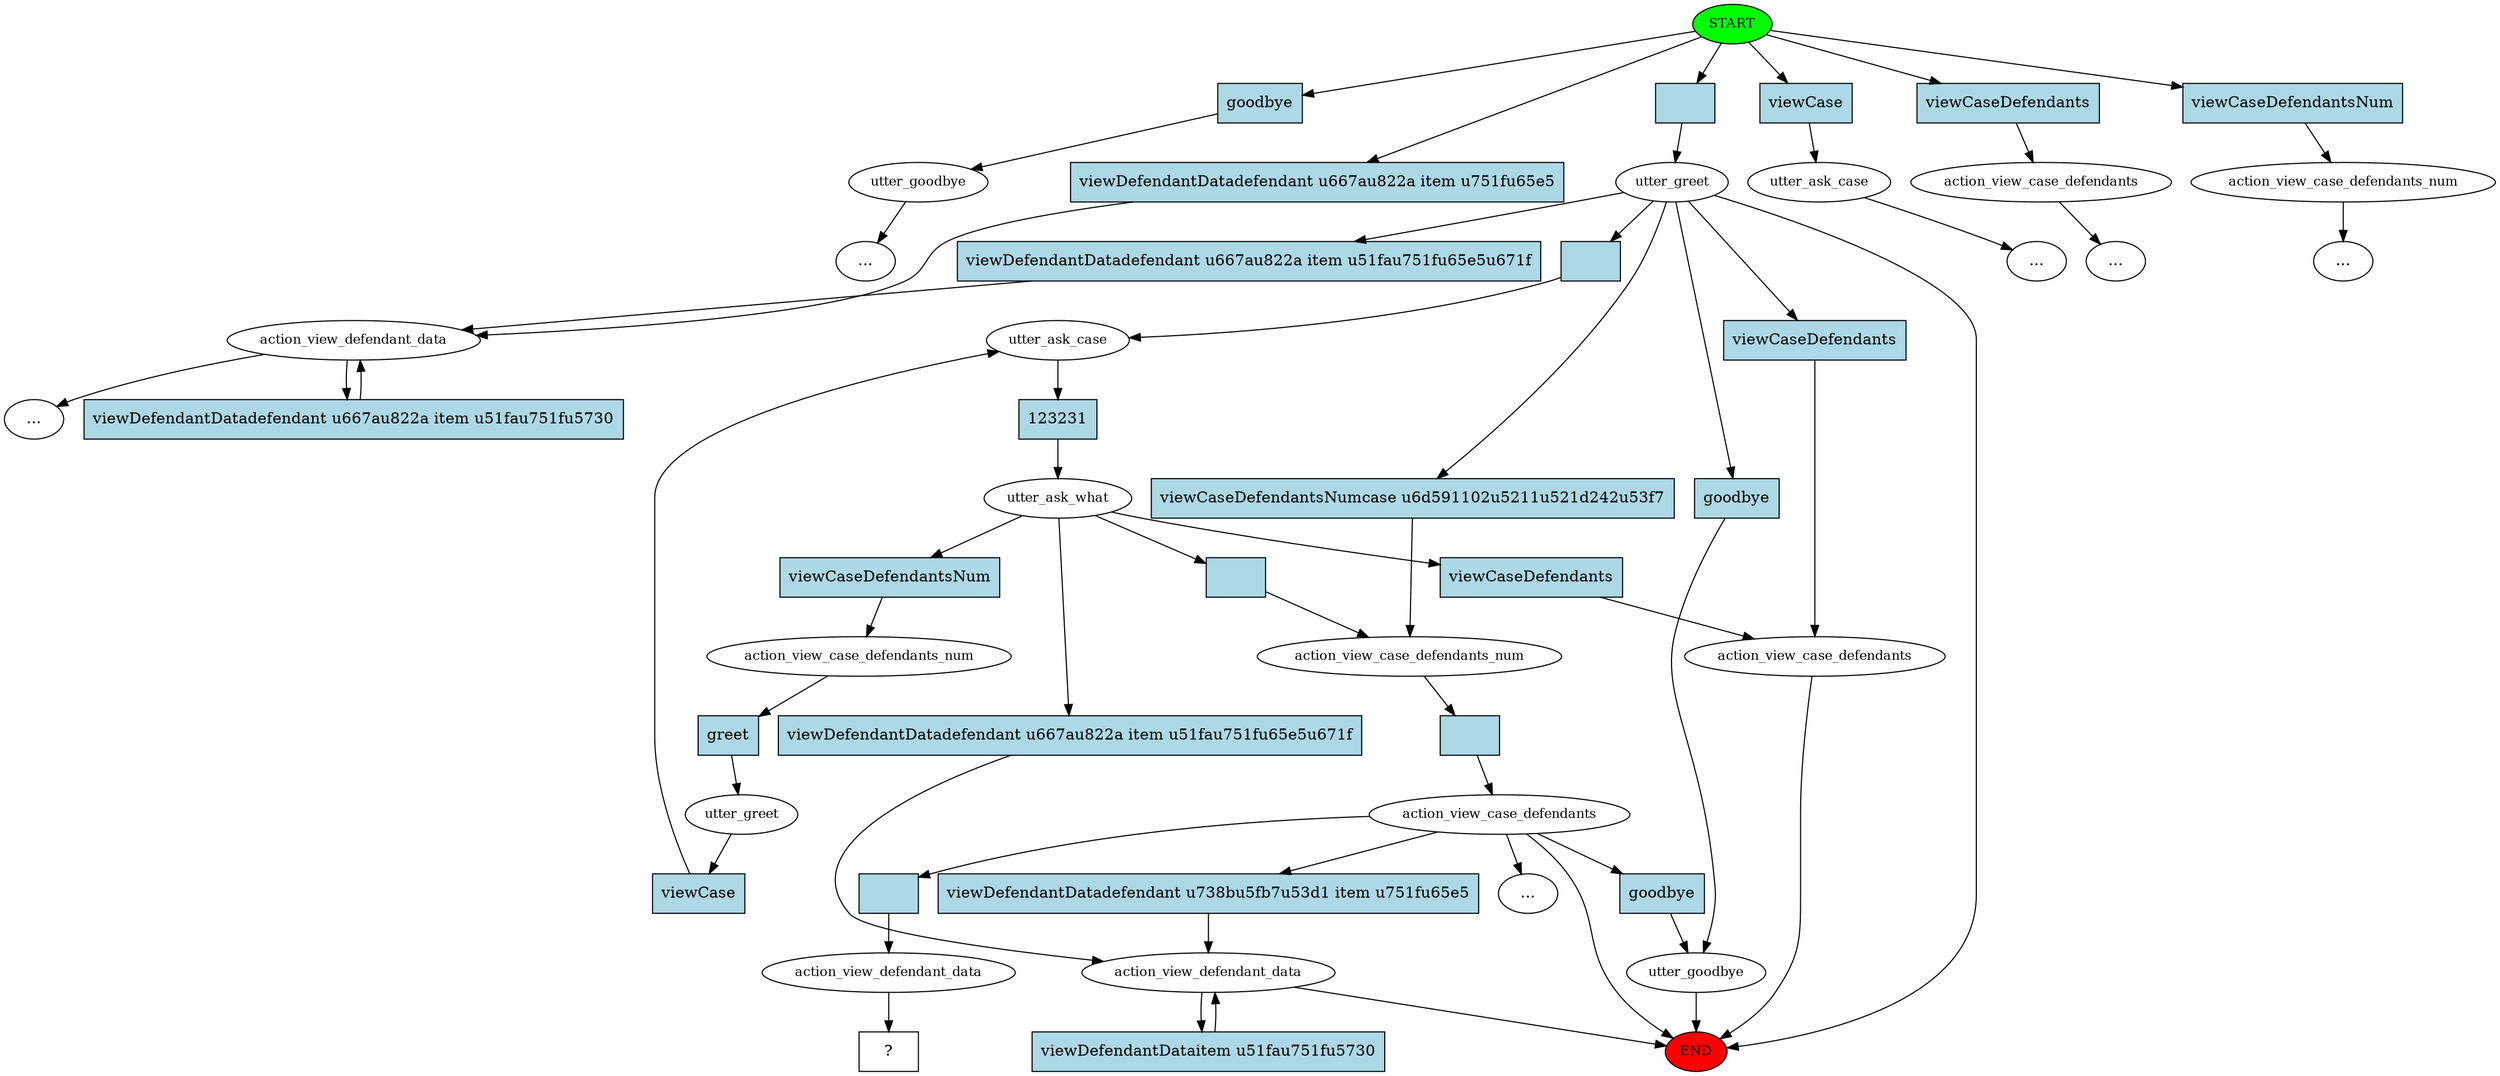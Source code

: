 digraph  {
0 [class="start active", fillcolor=green, fontsize=12, label=START, style=filled];
"-1" [class=end, fillcolor=red, fontsize=12, label=END, style=filled];
1 [class="", fontsize=12, label=utter_goodbye];
"-3" [class=ellipsis, label="..."];
2 [class="", fontsize=12, label=action_view_defendant_data];
3 [class=active, fontsize=12, label=utter_greet];
4 [class=active, fontsize=12, label=utter_ask_case];
5 [class=active, fontsize=12, label=utter_ask_what];
6 [class=active, fontsize=12, label=action_view_case_defendants_num];
7 [class=active, fontsize=12, label=action_view_case_defendants];
8 [class="", fontsize=12, label=action_view_defendant_data];
14 [class="", fontsize=12, label=utter_ask_case];
"-5" [class=ellipsis, label="..."];
16 [class="", fontsize=12, label=utter_goodbye];
30 [class="", fontsize=12, label=action_view_case_defendants];
31 [class="", fontsize=12, label=action_view_case_defendants];
"-7" [class=ellipsis, label="..."];
"-9" [class=ellipsis, label="..."];
43 [class="", fontsize=12, label=action_view_case_defendants_num];
44 [class="", fontsize=12, label=utter_greet];
"-10" [class=ellipsis, label="..."];
49 [class="", fontsize=12, label=action_view_case_defendants_num];
"-11" [class=ellipsis, label="..."];
61 [class=active, fontsize=12, label=action_view_defendant_data];
62 [class="intent dashed active", label="  ?  ", shape=rect];
63 [class=intent, fillcolor=lightblue, label=goodbye, shape=rect, style=filled];
64 [class=intent, fillcolor=lightblue, label="viewDefendantDatadefendant u667au822a item u751fu65e5", shape=rect, style=filled];
65 [class="intent active", fillcolor=lightblue, label="", shape=rect, style=filled];
66 [class=intent, fillcolor=lightblue, label=viewCase, shape=rect, style=filled];
67 [class=intent, fillcolor=lightblue, label=viewCaseDefendants, shape=rect, style=filled];
68 [class=intent, fillcolor=lightblue, label=viewCaseDefendantsNum, shape=rect, style=filled];
69 [class=intent, fillcolor=lightblue, label="viewDefendantDatadefendant u667au822a item u51fau751fu5730", shape=rect, style=filled];
70 [class="intent active", fillcolor=lightblue, label="", shape=rect, style=filled];
71 [class=intent, fillcolor=lightblue, label=goodbye, shape=rect, style=filled];
72 [class=intent, fillcolor=lightblue, label="viewCaseDefendantsNumcase u6d591102u5211u521d242u53f7", shape=rect, style=filled];
73 [class=intent, fillcolor=lightblue, label=viewCaseDefendants, shape=rect, style=filled];
74 [class=intent, fillcolor=lightblue, label="viewDefendantDatadefendant u667au822a item u51fau751fu65e5u671f", shape=rect, style=filled];
75 [class="intent active", fillcolor=lightblue, label=123231, shape=rect, style=filled];
76 [class="intent active", fillcolor=lightblue, label="", shape=rect, style=filled];
77 [class=intent, fillcolor=lightblue, label=viewCaseDefendants, shape=rect, style=filled];
78 [class=intent, fillcolor=lightblue, label=viewCaseDefendantsNum, shape=rect, style=filled];
79 [class=intent, fillcolor=lightblue, label="viewDefendantDatadefendant u667au822a item u51fau751fu65e5u671f", shape=rect, style=filled];
80 [class="intent active", fillcolor=lightblue, label="", shape=rect, style=filled];
81 [class=intent, fillcolor=lightblue, label="viewDefendantDatadefendant u738bu5fb7u53d1 item u751fu65e5", shape=rect, style=filled];
82 [class="intent active", fillcolor=lightblue, label="", shape=rect, style=filled];
83 [class=intent, fillcolor=lightblue, label=goodbye, shape=rect, style=filled];
84 [class=intent, fillcolor=lightblue, label="viewDefendantDataitem u51fau751fu5730", shape=rect, style=filled];
85 [class=intent, fillcolor=lightblue, label=greet, shape=rect, style=filled];
86 [class=intent, fillcolor=lightblue, label=viewCase, shape=rect, style=filled];
0 -> 63  [class="", key=0];
0 -> 64  [class="", key=0];
0 -> 65  [class=active, key=0];
0 -> 66  [class="", key=0];
0 -> 67  [class="", key=0];
0 -> 68  [class="", key=0];
1 -> "-3"  [class="", key=NONE, label=""];
2 -> "-9"  [class="", key=NONE, label=""];
2 -> 69  [class="", key=0];
3 -> "-1"  [class="", key=NONE, label=""];
3 -> 70  [class=active, key=0];
3 -> 71  [class="", key=0];
3 -> 72  [class="", key=0];
3 -> 73  [class="", key=0];
3 -> 74  [class="", key=0];
4 -> 75  [class=active, key=0];
5 -> 76  [class=active, key=0];
5 -> 77  [class="", key=0];
5 -> 78  [class="", key=0];
5 -> 79  [class="", key=0];
6 -> 80  [class=active, key=0];
7 -> "-1"  [class="", key=NONE, label=""];
7 -> "-10"  [class="", key=NONE, label=""];
7 -> 81  [class="", key=0];
7 -> 82  [class=active, key=0];
7 -> 83  [class="", key=0];
8 -> "-1"  [class="", key=NONE, label=""];
8 -> 84  [class="", key=0];
14 -> "-5"  [class="", key=NONE, label=""];
16 -> "-1"  [class="", key=NONE, label=""];
30 -> "-1"  [class="", key=NONE, label=""];
31 -> "-7"  [class="", key=NONE, label=""];
43 -> 85  [class="", key=0];
44 -> 86  [class="", key=0];
49 -> "-11"  [class="", key=NONE, label=""];
61 -> 62  [class=active, key=NONE, label=""];
63 -> 1  [class="", key=0];
64 -> 2  [class="", key=0];
65 -> 3  [class=active, key=0];
66 -> 14  [class="", key=0];
67 -> 31  [class="", key=0];
68 -> 49  [class="", key=0];
69 -> 2  [class="", key=0];
70 -> 4  [class=active, key=0];
71 -> 16  [class="", key=0];
72 -> 6  [class="", key=0];
73 -> 30  [class="", key=0];
74 -> 2  [class="", key=0];
75 -> 5  [class=active, key=0];
76 -> 6  [class=active, key=0];
77 -> 30  [class="", key=0];
78 -> 43  [class="", key=0];
79 -> 8  [class="", key=0];
80 -> 7  [class=active, key=0];
81 -> 8  [class="", key=0];
82 -> 61  [class=active, key=0];
83 -> 16  [class="", key=0];
84 -> 8  [class="", key=0];
85 -> 44  [class="", key=0];
86 -> 4  [class="", key=0];
}
